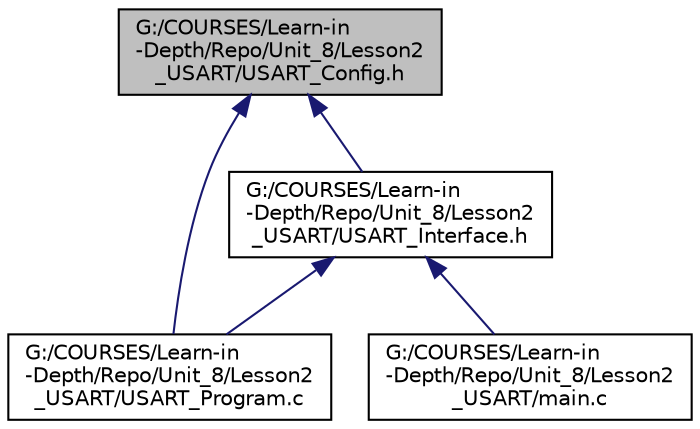 digraph "G:/COURSES/Learn-in-Depth/Repo/Unit_8/Lesson2_USART/USART_Config.h"
{
 // LATEX_PDF_SIZE
  edge [fontname="Helvetica",fontsize="10",labelfontname="Helvetica",labelfontsize="10"];
  node [fontname="Helvetica",fontsize="10",shape=record];
  Node1 [label="G:/COURSES/Learn-in\l-Depth/Repo/Unit_8/Lesson2\l_USART/USART_Config.h",height=0.2,width=0.4,color="black", fillcolor="grey75", style="filled", fontcolor="black",tooltip=" "];
  Node1 -> Node2 [dir="back",color="midnightblue",fontsize="10",style="solid",fontname="Helvetica"];
  Node2 [label="G:/COURSES/Learn-in\l-Depth/Repo/Unit_8/Lesson2\l_USART/USART_Interface.h",height=0.2,width=0.4,color="black", fillcolor="white", style="filled",URL="$_u_s_a_r_t___interface_8h.html",tooltip=" "];
  Node2 -> Node3 [dir="back",color="midnightblue",fontsize="10",style="solid",fontname="Helvetica"];
  Node3 [label="G:/COURSES/Learn-in\l-Depth/Repo/Unit_8/Lesson2\l_USART/USART_Program.c",height=0.2,width=0.4,color="black", fillcolor="white", style="filled",URL="$_u_s_a_r_t___program_8c.html",tooltip=" "];
  Node2 -> Node4 [dir="back",color="midnightblue",fontsize="10",style="solid",fontname="Helvetica"];
  Node4 [label="G:/COURSES/Learn-in\l-Depth/Repo/Unit_8/Lesson2\l_USART/main.c",height=0.2,width=0.4,color="black", fillcolor="white", style="filled",URL="$main_8c.html",tooltip="this file contain the main code of application"];
  Node1 -> Node3 [dir="back",color="midnightblue",fontsize="10",style="solid",fontname="Helvetica"];
}
